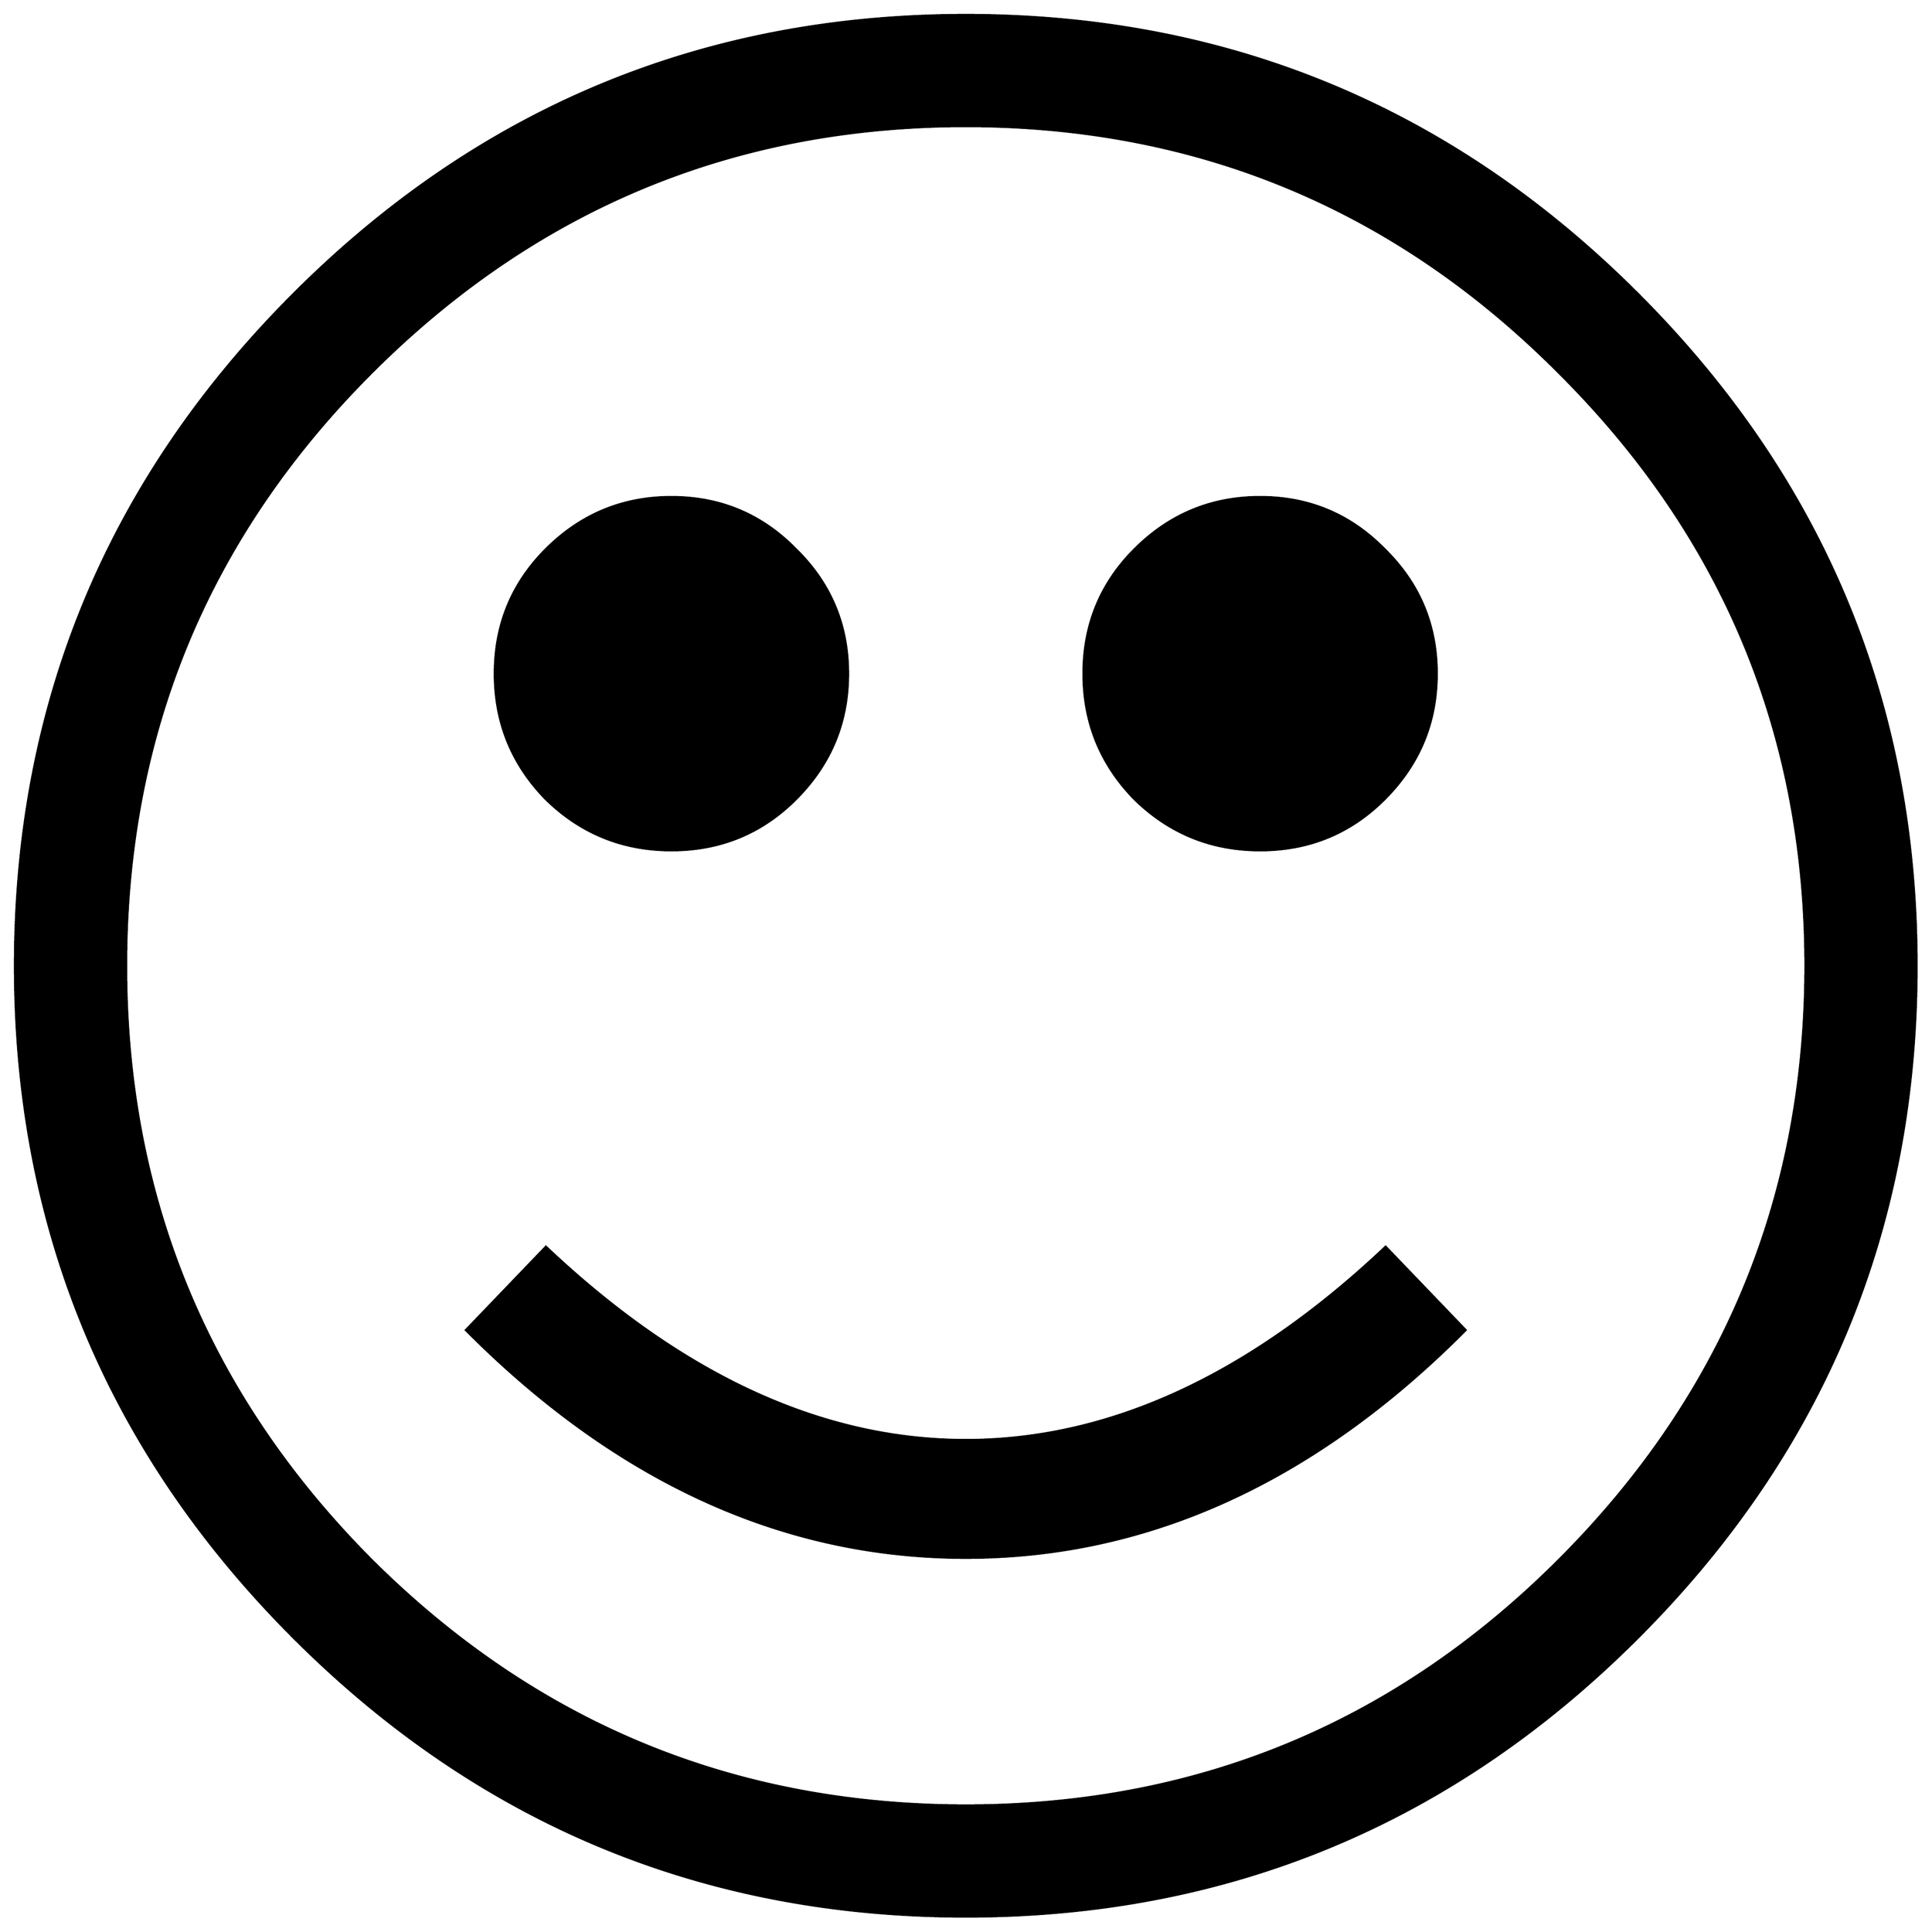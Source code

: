 


\begin{tikzpicture}[y=0.80pt, x=0.80pt, yscale=-1.0, xscale=1.0, inner sep=0pt, outer sep=0pt]
\begin{scope}[shift={(100.0,1706.0)},nonzero rule]
  \path[draw=.,fill=.,line width=1.600pt] (1794.0,-582.0) ..
    controls (1794.0,-346.0) and (1710.333,-144.333) ..
    (1543.0,23.0) .. controls (1375.667,190.333) and (1174.0,274.0)
    .. (938.0,274.0) .. controls (702.0,274.0) and (500.333,190.333)
    .. (333.0,23.0) .. controls (165.667,-144.333) and (82.0,-346.0)
    .. (82.0,-582.0) .. controls (82.0,-818.0) and
    (165.667,-1019.667) .. (333.0,-1187.0) .. controls
    (500.333,-1354.333) and (702.0,-1438.0) .. (938.0,-1438.0) ..
    controls (1174.0,-1438.0) and (1375.667,-1354.333) ..
    (1543.0,-1187.0) .. controls (1710.333,-1019.667) and
    (1794.0,-818.0) .. (1794.0,-582.0) -- cycle(1694.0,-582.0)
    .. controls (1694.0,-790.667) and (1620.0,-968.667) ..
    (1472.0,-1116.0) .. controls (1324.667,-1264.0) and
    (1146.667,-1338.0) .. (938.0,-1338.0) .. controls
    (729.333,-1338.0) and (551.0,-1264.0) .. (403.0,-1116.0) ..
    controls (255.667,-968.667) and (182.0,-790.667) .. (182.0,-582.0)
    .. controls (182.0,-373.333) and (255.667,-195.0) ..
    (403.0,-47.0) .. controls (551.0,100.333) and (729.333,174.0) ..
    (938.0,174.0) .. controls (1146.667,174.0) and (1324.667,100.333)
    .. (1472.0,-47.0) .. controls (1620.0,-195.0) and
    (1694.0,-373.333) .. (1694.0,-582.0) -- cycle(1362.0,-845.0)
    .. controls (1362.0,-801.0) and (1346.333,-763.333) ..
    (1315.0,-732.0) .. controls (1284.333,-701.333) and
    (1247.0,-686.0) .. (1203.0,-686.0) .. controls
    (1159.0,-686.0) and (1121.333,-701.333) .. (1090.0,-732.0) ..
    controls (1059.333,-763.333) and (1044.0,-801.0) ..
    (1044.0,-845.0) .. controls (1044.0,-889.0) and
    (1059.333,-926.333) .. (1090.0,-957.0) .. controls
    (1121.333,-988.333) and (1159.0,-1004.0) .. (1203.0,-1004.0) ..
    controls (1247.0,-1004.0) and (1284.333,-988.333) ..
    (1315.0,-957.0) .. controls (1346.333,-926.333) and
    (1362.0,-889.0) .. (1362.0,-845.0) -- cycle(832.0,-845.0) ..
    controls (832.0,-801.0) and (816.333,-763.333) .. (785.0,-732.0)
    .. controls (754.333,-701.333) and (717.0,-686.0) ..
    (673.0,-686.0) .. controls (629.0,-686.0) and (591.333,-701.333)
    .. (560.0,-732.0) .. controls (529.333,-763.333) and
    (514.0,-801.0) .. (514.0,-845.0) .. controls (514.0,-889.0)
    and (529.333,-926.333) .. (560.0,-957.0) .. controls
    (591.333,-988.333) and (629.0,-1004.0) .. (673.0,-1004.0) ..
    controls (717.0,-1004.0) and (754.333,-988.333) ..
    (785.0,-957.0) .. controls (816.333,-926.333) and (832.0,-889.0)
    .. (832.0,-845.0) -- cycle(1388.0,-254.0) .. controls
    (1252.0,-117.333) and (1102.0,-49.0) .. (938.0,-49.0) ..
    controls (774.0,-49.0) and (624.0,-117.333) .. (488.0,-254.0)
    -- (560.0,-329.0) .. controls (682.667,-213.0) and
    (808.667,-155.0) .. (938.0,-155.0) .. controls (1067.333,-155.0)
    and (1193.333,-213.0) .. (1316.0,-329.0) -- (1388.0,-254.0) --
    cycle;
\end{scope}

\end{tikzpicture}

